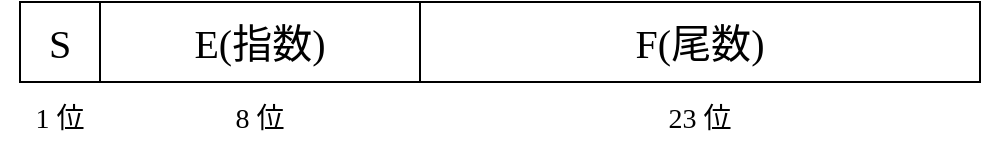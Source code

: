 <mxfile>
    <diagram id="9pnzLtJ3MblzJRS5AKII" name="第 1 页">
        <mxGraphModel dx="906" dy="659" grid="1" gridSize="10" guides="1" tooltips="1" connect="1" arrows="1" fold="1" page="1" pageScale="1" pageWidth="827" pageHeight="1169" math="0" shadow="0">
            <root>
                <mxCell id="0"/>
                <mxCell id="1" parent="0"/>
                <mxCell id="3" value="S" style="rounded=0;whiteSpace=wrap;html=1;fontSize=20;fontFamily=JetBrains Mono;" parent="1" vertex="1">
                    <mxGeometry x="160" y="240" width="40" height="40" as="geometry"/>
                </mxCell>
                <mxCell id="4" value="E(&lt;font face=&quot;思源黑体&quot;&gt;指数&lt;/font&gt;)" style="rounded=0;whiteSpace=wrap;html=1;fontSize=20;fontFamily=JetBrains Mono;" parent="1" vertex="1">
                    <mxGeometry x="200" y="240" width="160" height="40" as="geometry"/>
                </mxCell>
                <mxCell id="5" value="F(&lt;font face=&quot;思源黑体&quot;&gt;尾数&lt;/font&gt;)" style="rounded=0;whiteSpace=wrap;html=1;fontSize=20;fontFamily=JetBrains Mono;" parent="1" vertex="1">
                    <mxGeometry x="360" y="240" width="280" height="40" as="geometry"/>
                </mxCell>
                <mxCell id="6" value="&lt;font style=&quot;font-size: 14px;&quot;&gt;1 位&lt;/font&gt;" style="text;html=1;strokeColor=none;fillColor=none;align=center;verticalAlign=middle;whiteSpace=wrap;rounded=0;fontSize=20;fontFamily=思源黑体;" parent="1" vertex="1">
                    <mxGeometry x="150" y="280" width="60" height="30" as="geometry"/>
                </mxCell>
                <mxCell id="7" value="&lt;font style=&quot;font-size: 14px;&quot;&gt;8 位&lt;/font&gt;" style="text;html=1;strokeColor=none;fillColor=none;align=center;verticalAlign=middle;whiteSpace=wrap;rounded=0;fontSize=20;fontFamily=思源黑体;" parent="1" vertex="1">
                    <mxGeometry x="250" y="280" width="60" height="30" as="geometry"/>
                </mxCell>
                <mxCell id="8" value="&lt;font style=&quot;font-size: 14px;&quot;&gt;23 位&lt;/font&gt;" style="text;html=1;strokeColor=none;fillColor=none;align=center;verticalAlign=middle;whiteSpace=wrap;rounded=0;fontSize=20;fontFamily=思源黑体;" parent="1" vertex="1">
                    <mxGeometry x="470" y="280" width="60" height="30" as="geometry"/>
                </mxCell>
            </root>
        </mxGraphModel>
    </diagram>
</mxfile>